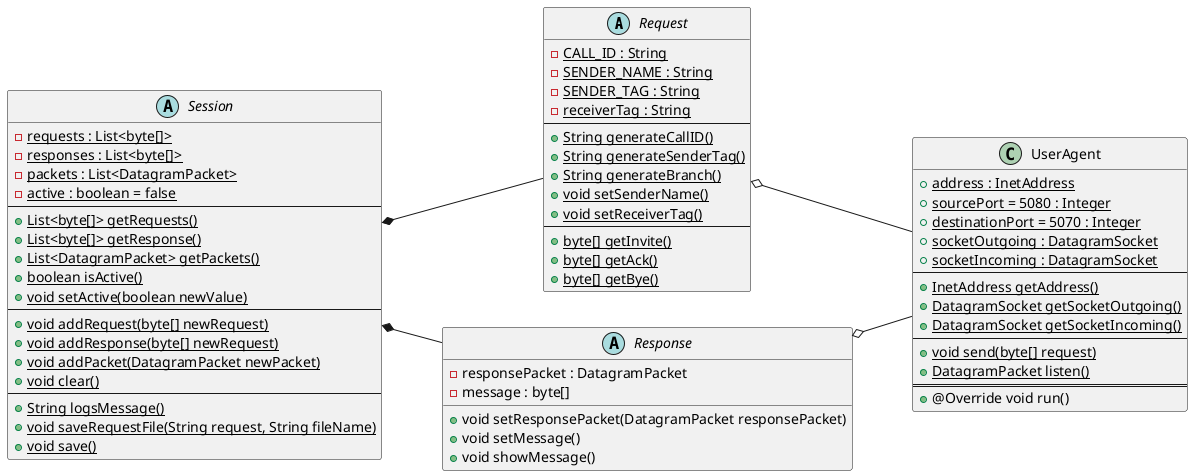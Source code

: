 @startuml
left to right direction
abstract class Request {
    - {static} CALL_ID : String
    - {static} SENDER_NAME : String
    - {static} SENDER_TAG : String
    - {static} receiverTag : String
    --
    + {static} String generateCallID()
    + {static} String generateSenderTag()
    + {static} String generateBranch()
    + {static} void setSenderName()
    + {static} void setReceiverTag()
    --
    + {static} byte[] getInvite()
    + {static} byte[] getAck()
    + {static} byte[] getBye()
}

abstract class Response {
    - responsePacket : DatagramPacket
    - message : byte[]
    + void setResponsePacket(DatagramPacket responsePacket)
    + void setMessage()
    + void showMessage()
}

class UserAgent{
    + {static} address : InetAddress
    + {static} sourcePort = 5080 : Integer
    + {static} destinationPort = 5070 : Integer
    + {static} socketOutgoing : DatagramSocket
    + {static} socketIncoming : DatagramSocket
    --
    + {static} InetAddress getAddress()
    + {static} DatagramSocket getSocketOutgoing()
    + {static} DatagramSocket getSocketIncoming()
    --
    + {static} void send(byte[] request)
    + {static} DatagramPacket listen()
    ==
    + @Override void run()
}

abstract class Session{
    - {static} requests : List<byte[]>
    - {static} responses : List<byte[]>
    - {static} packets : List<DatagramPacket>
    - {static} active : boolean = false
    --
    + {static} List<byte[]> getRequests()
    + {static} List<byte[]> getResponse()
    + {static} List<DatagramPacket> getPackets()
    + {static} boolean isActive()
    + {static} void setActive(boolean newValue)
    --
    + {static} void addRequest(byte[] newRequest)
    + {static} void addResponse(byte[] newRequest)
    + {static} void addPacket(DatagramPacket newPacket)
    + {static} void clear()
    --
    + {static} String logsMessage()
    + {static} void saveRequestFile(String request, String fileName)
    + {static} void save()
}

Session *-- Request
Session *-- Response
Request o-- UserAgent
Response o-- UserAgent

@enduml